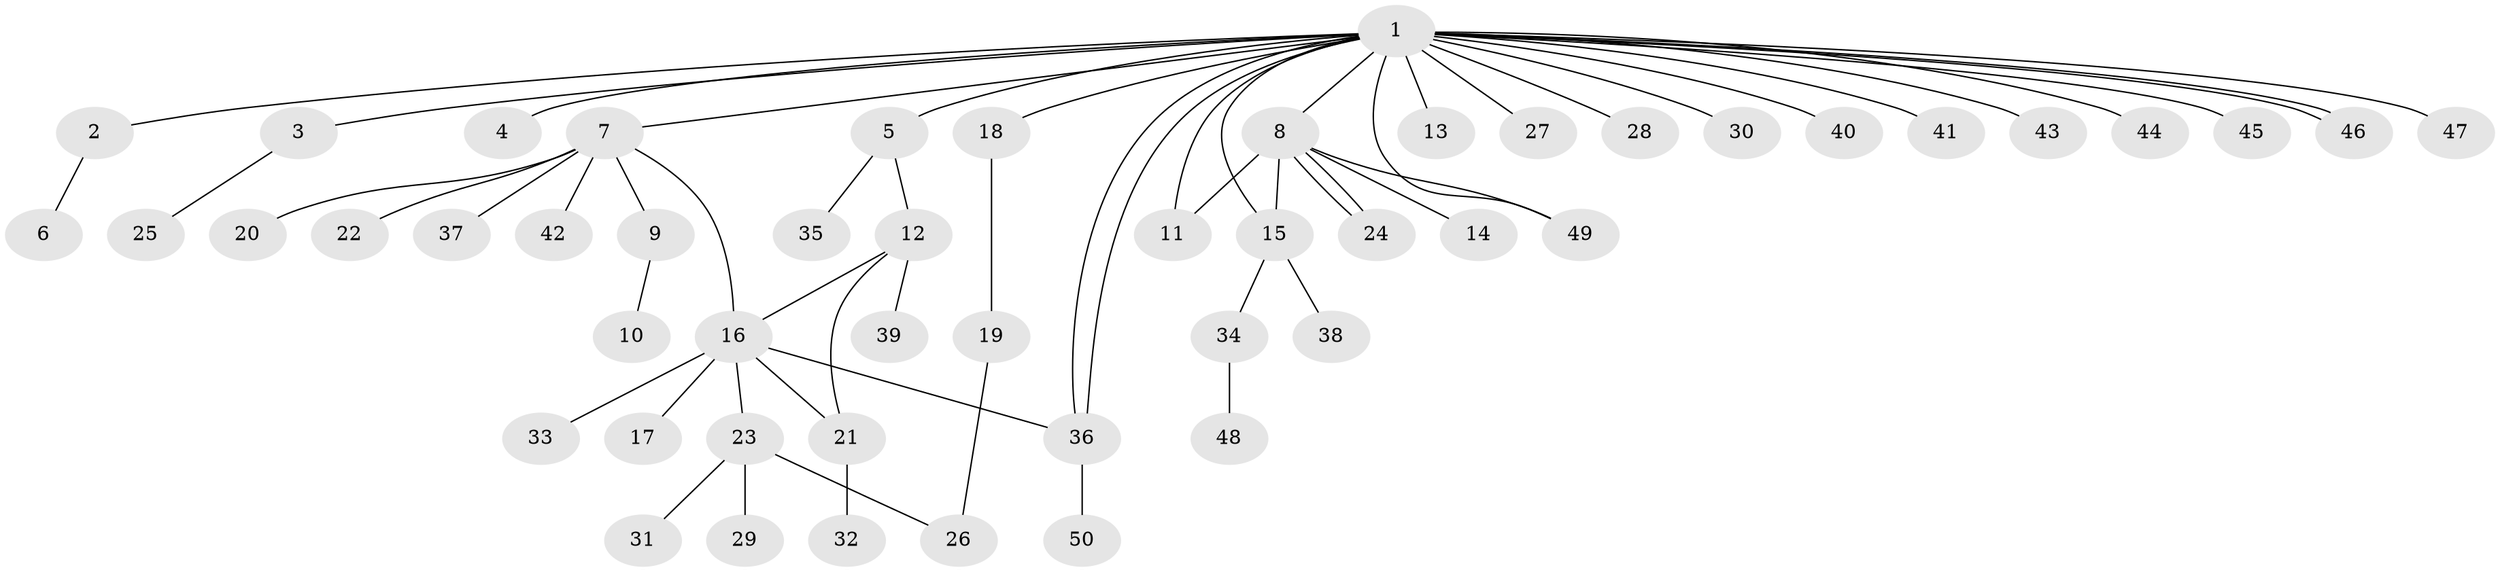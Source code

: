 // coarse degree distribution, {1: 0.6190476190476191, 4: 0.09523809523809523, 18: 0.047619047619047616, 2: 0.19047619047619047, 3: 0.047619047619047616}
// Generated by graph-tools (version 1.1) at 2025/36/03/04/25 23:36:43]
// undirected, 50 vertices, 59 edges
graph export_dot {
  node [color=gray90,style=filled];
  1;
  2;
  3;
  4;
  5;
  6;
  7;
  8;
  9;
  10;
  11;
  12;
  13;
  14;
  15;
  16;
  17;
  18;
  19;
  20;
  21;
  22;
  23;
  24;
  25;
  26;
  27;
  28;
  29;
  30;
  31;
  32;
  33;
  34;
  35;
  36;
  37;
  38;
  39;
  40;
  41;
  42;
  43;
  44;
  45;
  46;
  47;
  48;
  49;
  50;
  1 -- 2;
  1 -- 3;
  1 -- 4;
  1 -- 5;
  1 -- 7;
  1 -- 8;
  1 -- 11;
  1 -- 13;
  1 -- 15;
  1 -- 18;
  1 -- 27;
  1 -- 28;
  1 -- 30;
  1 -- 36;
  1 -- 36;
  1 -- 40;
  1 -- 41;
  1 -- 43;
  1 -- 44;
  1 -- 45;
  1 -- 46;
  1 -- 46;
  1 -- 47;
  1 -- 49;
  2 -- 6;
  3 -- 25;
  5 -- 12;
  5 -- 35;
  7 -- 9;
  7 -- 16;
  7 -- 20;
  7 -- 22;
  7 -- 37;
  7 -- 42;
  8 -- 11;
  8 -- 14;
  8 -- 15;
  8 -- 24;
  8 -- 24;
  8 -- 49;
  9 -- 10;
  12 -- 16;
  12 -- 21;
  12 -- 39;
  15 -- 34;
  15 -- 38;
  16 -- 17;
  16 -- 21;
  16 -- 23;
  16 -- 33;
  16 -- 36;
  18 -- 19;
  19 -- 26;
  21 -- 32;
  23 -- 26;
  23 -- 29;
  23 -- 31;
  34 -- 48;
  36 -- 50;
}

